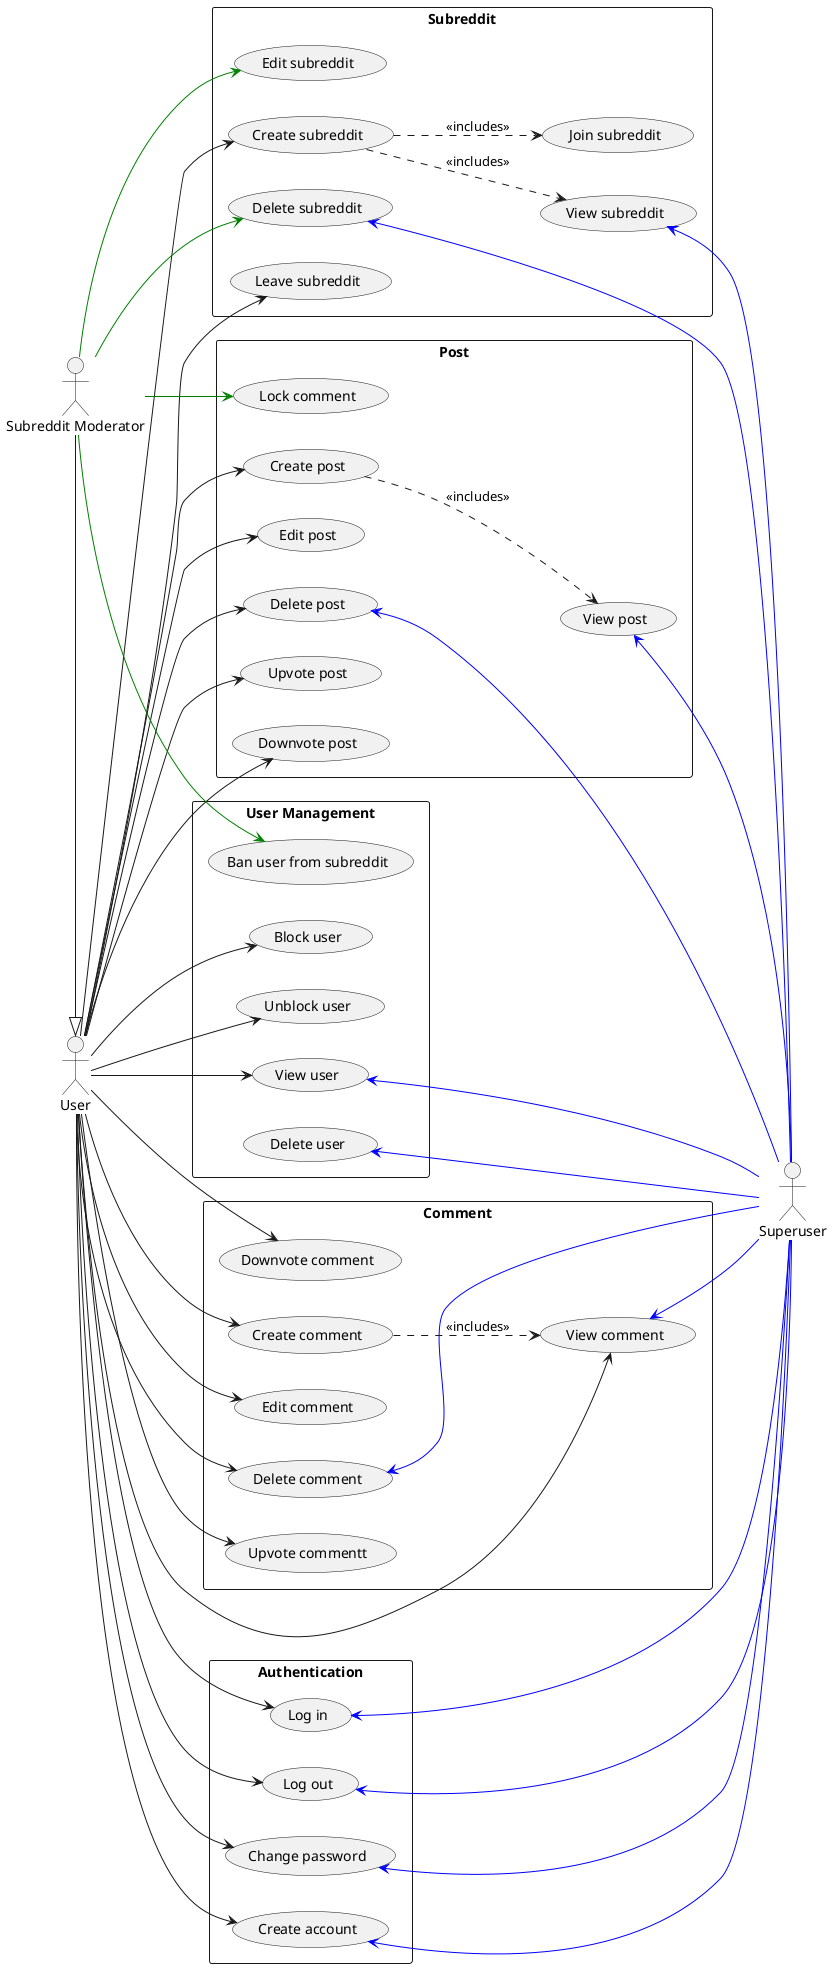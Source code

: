 @startuml
skinparam packageStyle rectangle
left to right direction
actor "User" as user
actor "Subreddit Moderator" as mod
actor "Superuser" as su
mod -|> user

rectangle Post as post {
  usecase "Create post" as post_create
  usecase "View post" as post_read
  usecase "Edit post" as post_update
  usecase "Delete post" as post_delete

  usecase "Upvote post" as post_up
  usecase "Downvote post" as post_down
  usecase "Lock comment" as post_lock
}

rectangle Comment as cmt {
  usecase "Create comment" as cmt_create
  usecase "View comment" as cmt_read
  usecase "Edit comment" as cmt_update
  usecase "Delete comment" as cmt_delete

  usecase "Upvote commentt" as cmt_up
  usecase "Downvote comment" as cmt_down
}

rectangle Subreddit as sub {
  usecase "Create subreddit" as sub_create
  usecase "View subreddit" as sub_read
  usecase "Edit subreddit" as sub_update
  usecase "Delete subreddit" as sub_delete

  usecase "Join subreddit" as sub_join
  usecase "Leave subreddit" as sub_leave
}

rectangle "User Management" as user_mng {
  usecase "View user" as user_read
  usecase "Delete user" as user_delete
  usecase "Block user" as user_block
  usecase "Unblock user" as user_unblock
  usecase "Ban user from subreddit" as user_ban
}

rectangle "Authentication" as auth {
  usecase "Create account" as acc_create
  usecase "Log in" as login
  usecase "Log out" as logout
  usecase "Change password" as pwd_change
}

user --> acc_create
user --> login
user --> logout
user --> pwd_change

user --> post_create
user --> post_update
user --> post_delete

user --> post_up
user --> post_down

user --> cmt_create
user --> cmt_read
user --> cmt_update
user --> cmt_delete

user --> cmt_up
user --> cmt_down

user --> sub_create
user --> sub_leave

user --> user_block
user --> user_unblock
user --> user_read

mod -[#green]-> post_lock
mod -[#green]-> sub_update
mod -[#green]-> sub_delete
mod -[#green]-> user_ban

post_read   <-[#blue]- su
post_delete <-[#blue]- su
cmt_read    <-[#blue]- su
cmt_delete  <-[#blue]- su
sub_read    <-[#blue]- su
sub_delete  <-[#blue]- su
user_read   <-[#blue]- su
user_delete <-[#blue]- su

acc_create  <-[#blue]- su
login       <-[#blue]- su
logout      <-[#blue]- su
pwd_change  <-[#blue]- su

post_create ..> post_read : <<includes>>
cmt_create ..> cmt_read : <<includes>>
sub_create ..> sub_read : <<includes>>
sub_create ..> sub_join : <<includes>>

@enduml
